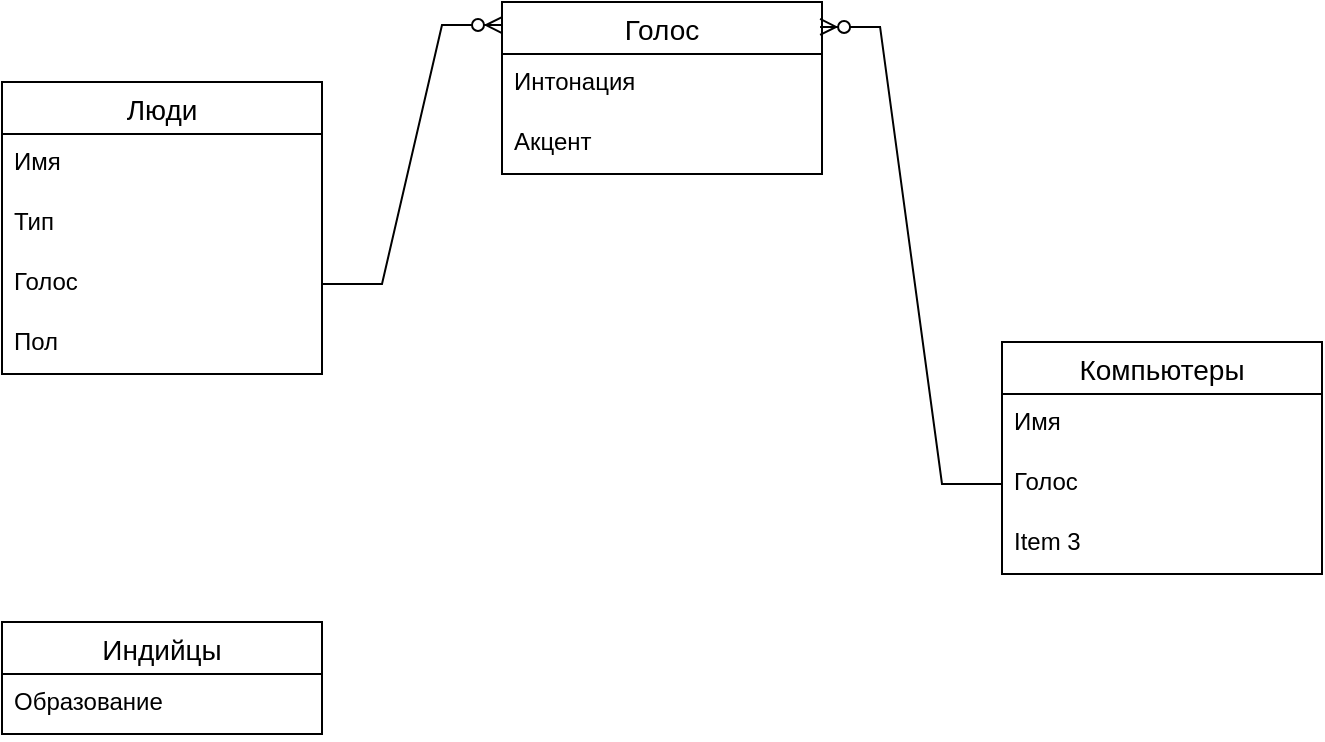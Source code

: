 <mxfile version="23.1.5" type="github">
  <diagram name="Страница — 1" id="2O8APV1M-SB8_SZYfn7B">
    <mxGraphModel dx="954" dy="606" grid="1" gridSize="10" guides="1" tooltips="1" connect="1" arrows="1" fold="1" page="1" pageScale="1" pageWidth="827" pageHeight="1169" math="0" shadow="0">
      <root>
        <mxCell id="0" />
        <mxCell id="1" parent="0" />
        <mxCell id="cdHEONepiKuQJV_7Y66n-24" value="Люди" style="swimlane;fontStyle=0;childLayout=stackLayout;horizontal=1;startSize=26;horizontalStack=0;resizeParent=1;resizeParentMax=0;resizeLast=0;collapsible=1;marginBottom=0;align=center;fontSize=14;" vertex="1" parent="1">
          <mxGeometry x="200" y="210" width="160" height="146" as="geometry" />
        </mxCell>
        <mxCell id="cdHEONepiKuQJV_7Y66n-45" value="Имя" style="text;strokeColor=none;fillColor=none;spacingLeft=4;spacingRight=4;overflow=hidden;rotatable=0;points=[[0,0.5],[1,0.5]];portConstraint=eastwest;fontSize=12;whiteSpace=wrap;html=1;" vertex="1" parent="cdHEONepiKuQJV_7Y66n-24">
          <mxGeometry y="26" width="160" height="30" as="geometry" />
        </mxCell>
        <mxCell id="cdHEONepiKuQJV_7Y66n-25" value="Тип" style="text;strokeColor=none;fillColor=none;spacingLeft=4;spacingRight=4;overflow=hidden;rotatable=0;points=[[0,0.5],[1,0.5]];portConstraint=eastwest;fontSize=12;whiteSpace=wrap;html=1;" vertex="1" parent="cdHEONepiKuQJV_7Y66n-24">
          <mxGeometry y="56" width="160" height="30" as="geometry" />
        </mxCell>
        <mxCell id="cdHEONepiKuQJV_7Y66n-26" value="Голос" style="text;strokeColor=none;fillColor=none;spacingLeft=4;spacingRight=4;overflow=hidden;rotatable=0;points=[[0,0.5],[1,0.5]];portConstraint=eastwest;fontSize=12;whiteSpace=wrap;html=1;" vertex="1" parent="cdHEONepiKuQJV_7Y66n-24">
          <mxGeometry y="86" width="160" height="30" as="geometry" />
        </mxCell>
        <mxCell id="cdHEONepiKuQJV_7Y66n-27" value="Пол" style="text;strokeColor=none;fillColor=none;spacingLeft=4;spacingRight=4;overflow=hidden;rotatable=0;points=[[0,0.5],[1,0.5]];portConstraint=eastwest;fontSize=12;whiteSpace=wrap;html=1;" vertex="1" parent="cdHEONepiKuQJV_7Y66n-24">
          <mxGeometry y="116" width="160" height="30" as="geometry" />
        </mxCell>
        <mxCell id="cdHEONepiKuQJV_7Y66n-29" value="Компьютеры" style="swimlane;fontStyle=0;childLayout=stackLayout;horizontal=1;startSize=26;horizontalStack=0;resizeParent=1;resizeParentMax=0;resizeLast=0;collapsible=1;marginBottom=0;align=center;fontSize=14;" vertex="1" parent="1">
          <mxGeometry x="700" y="340" width="160" height="116" as="geometry" />
        </mxCell>
        <mxCell id="cdHEONepiKuQJV_7Y66n-30" value="Имя" style="text;strokeColor=none;fillColor=none;spacingLeft=4;spacingRight=4;overflow=hidden;rotatable=0;points=[[0,0.5],[1,0.5]];portConstraint=eastwest;fontSize=12;whiteSpace=wrap;html=1;" vertex="1" parent="cdHEONepiKuQJV_7Y66n-29">
          <mxGeometry y="26" width="160" height="30" as="geometry" />
        </mxCell>
        <mxCell id="cdHEONepiKuQJV_7Y66n-31" value="Голос" style="text;strokeColor=none;fillColor=none;spacingLeft=4;spacingRight=4;overflow=hidden;rotatable=0;points=[[0,0.5],[1,0.5]];portConstraint=eastwest;fontSize=12;whiteSpace=wrap;html=1;" vertex="1" parent="cdHEONepiKuQJV_7Y66n-29">
          <mxGeometry y="56" width="160" height="30" as="geometry" />
        </mxCell>
        <mxCell id="cdHEONepiKuQJV_7Y66n-32" value="Item 3" style="text;strokeColor=none;fillColor=none;spacingLeft=4;spacingRight=4;overflow=hidden;rotatable=0;points=[[0,0.5],[1,0.5]];portConstraint=eastwest;fontSize=12;whiteSpace=wrap;html=1;" vertex="1" parent="cdHEONepiKuQJV_7Y66n-29">
          <mxGeometry y="86" width="160" height="30" as="geometry" />
        </mxCell>
        <mxCell id="cdHEONepiKuQJV_7Y66n-33" value="Голос" style="swimlane;fontStyle=0;childLayout=stackLayout;horizontal=1;startSize=26;horizontalStack=0;resizeParent=1;resizeParentMax=0;resizeLast=0;collapsible=1;marginBottom=0;align=center;fontSize=14;" vertex="1" parent="1">
          <mxGeometry x="450" y="170" width="160" height="86" as="geometry" />
        </mxCell>
        <mxCell id="cdHEONepiKuQJV_7Y66n-34" value="Интонация" style="text;strokeColor=none;fillColor=none;spacingLeft=4;spacingRight=4;overflow=hidden;rotatable=0;points=[[0,0.5],[1,0.5]];portConstraint=eastwest;fontSize=12;whiteSpace=wrap;html=1;" vertex="1" parent="cdHEONepiKuQJV_7Y66n-33">
          <mxGeometry y="26" width="160" height="30" as="geometry" />
        </mxCell>
        <mxCell id="cdHEONepiKuQJV_7Y66n-35" value="Акцент" style="text;strokeColor=none;fillColor=none;spacingLeft=4;spacingRight=4;overflow=hidden;rotatable=0;points=[[0,0.5],[1,0.5]];portConstraint=eastwest;fontSize=12;whiteSpace=wrap;html=1;" vertex="1" parent="cdHEONepiKuQJV_7Y66n-33">
          <mxGeometry y="56" width="160" height="30" as="geometry" />
        </mxCell>
        <mxCell id="cdHEONepiKuQJV_7Y66n-37" value="" style="edgeStyle=entityRelationEdgeStyle;fontSize=12;html=1;endArrow=ERzeroToMany;endFill=1;rounded=0;exitX=1;exitY=0.5;exitDx=0;exitDy=0;entryX=0;entryY=0.134;entryDx=0;entryDy=0;entryPerimeter=0;" edge="1" parent="1" source="cdHEONepiKuQJV_7Y66n-26" target="cdHEONepiKuQJV_7Y66n-33">
          <mxGeometry width="100" height="100" relative="1" as="geometry">
            <mxPoint x="510" y="296" as="sourcePoint" />
            <mxPoint x="440" y="180" as="targetPoint" />
          </mxGeometry>
        </mxCell>
        <mxCell id="cdHEONepiKuQJV_7Y66n-38" value="" style="edgeStyle=entityRelationEdgeStyle;fontSize=12;html=1;endArrow=ERzeroToMany;endFill=1;rounded=0;entryX=0.994;entryY=0.145;entryDx=0;entryDy=0;entryPerimeter=0;exitX=0;exitY=0.5;exitDx=0;exitDy=0;" edge="1" parent="1" source="cdHEONepiKuQJV_7Y66n-31" target="cdHEONepiKuQJV_7Y66n-33">
          <mxGeometry width="100" height="100" relative="1" as="geometry">
            <mxPoint x="540.57" y="102.5" as="sourcePoint" />
            <mxPoint x="700" y="170" as="targetPoint" />
            <Array as="points">
              <mxPoint x="690.57" y="304.6" />
              <mxPoint x="700.57" y="304.6" />
              <mxPoint x="500.57" y="185.6" />
              <mxPoint x="700.57" y="264.6" />
            </Array>
          </mxGeometry>
        </mxCell>
        <mxCell id="cdHEONepiKuQJV_7Y66n-39" value="Индийцы" style="swimlane;fontStyle=0;childLayout=stackLayout;horizontal=1;startSize=26;horizontalStack=0;resizeParent=1;resizeParentMax=0;resizeLast=0;collapsible=1;marginBottom=0;align=center;fontSize=14;" vertex="1" parent="1">
          <mxGeometry x="200" y="480" width="160" height="56" as="geometry" />
        </mxCell>
        <mxCell id="cdHEONepiKuQJV_7Y66n-40" value="Образование" style="text;strokeColor=none;fillColor=none;spacingLeft=4;spacingRight=4;overflow=hidden;rotatable=0;points=[[0,0.5],[1,0.5]];portConstraint=eastwest;fontSize=12;whiteSpace=wrap;html=1;" vertex="1" parent="cdHEONepiKuQJV_7Y66n-39">
          <mxGeometry y="26" width="160" height="30" as="geometry" />
        </mxCell>
      </root>
    </mxGraphModel>
  </diagram>
</mxfile>
